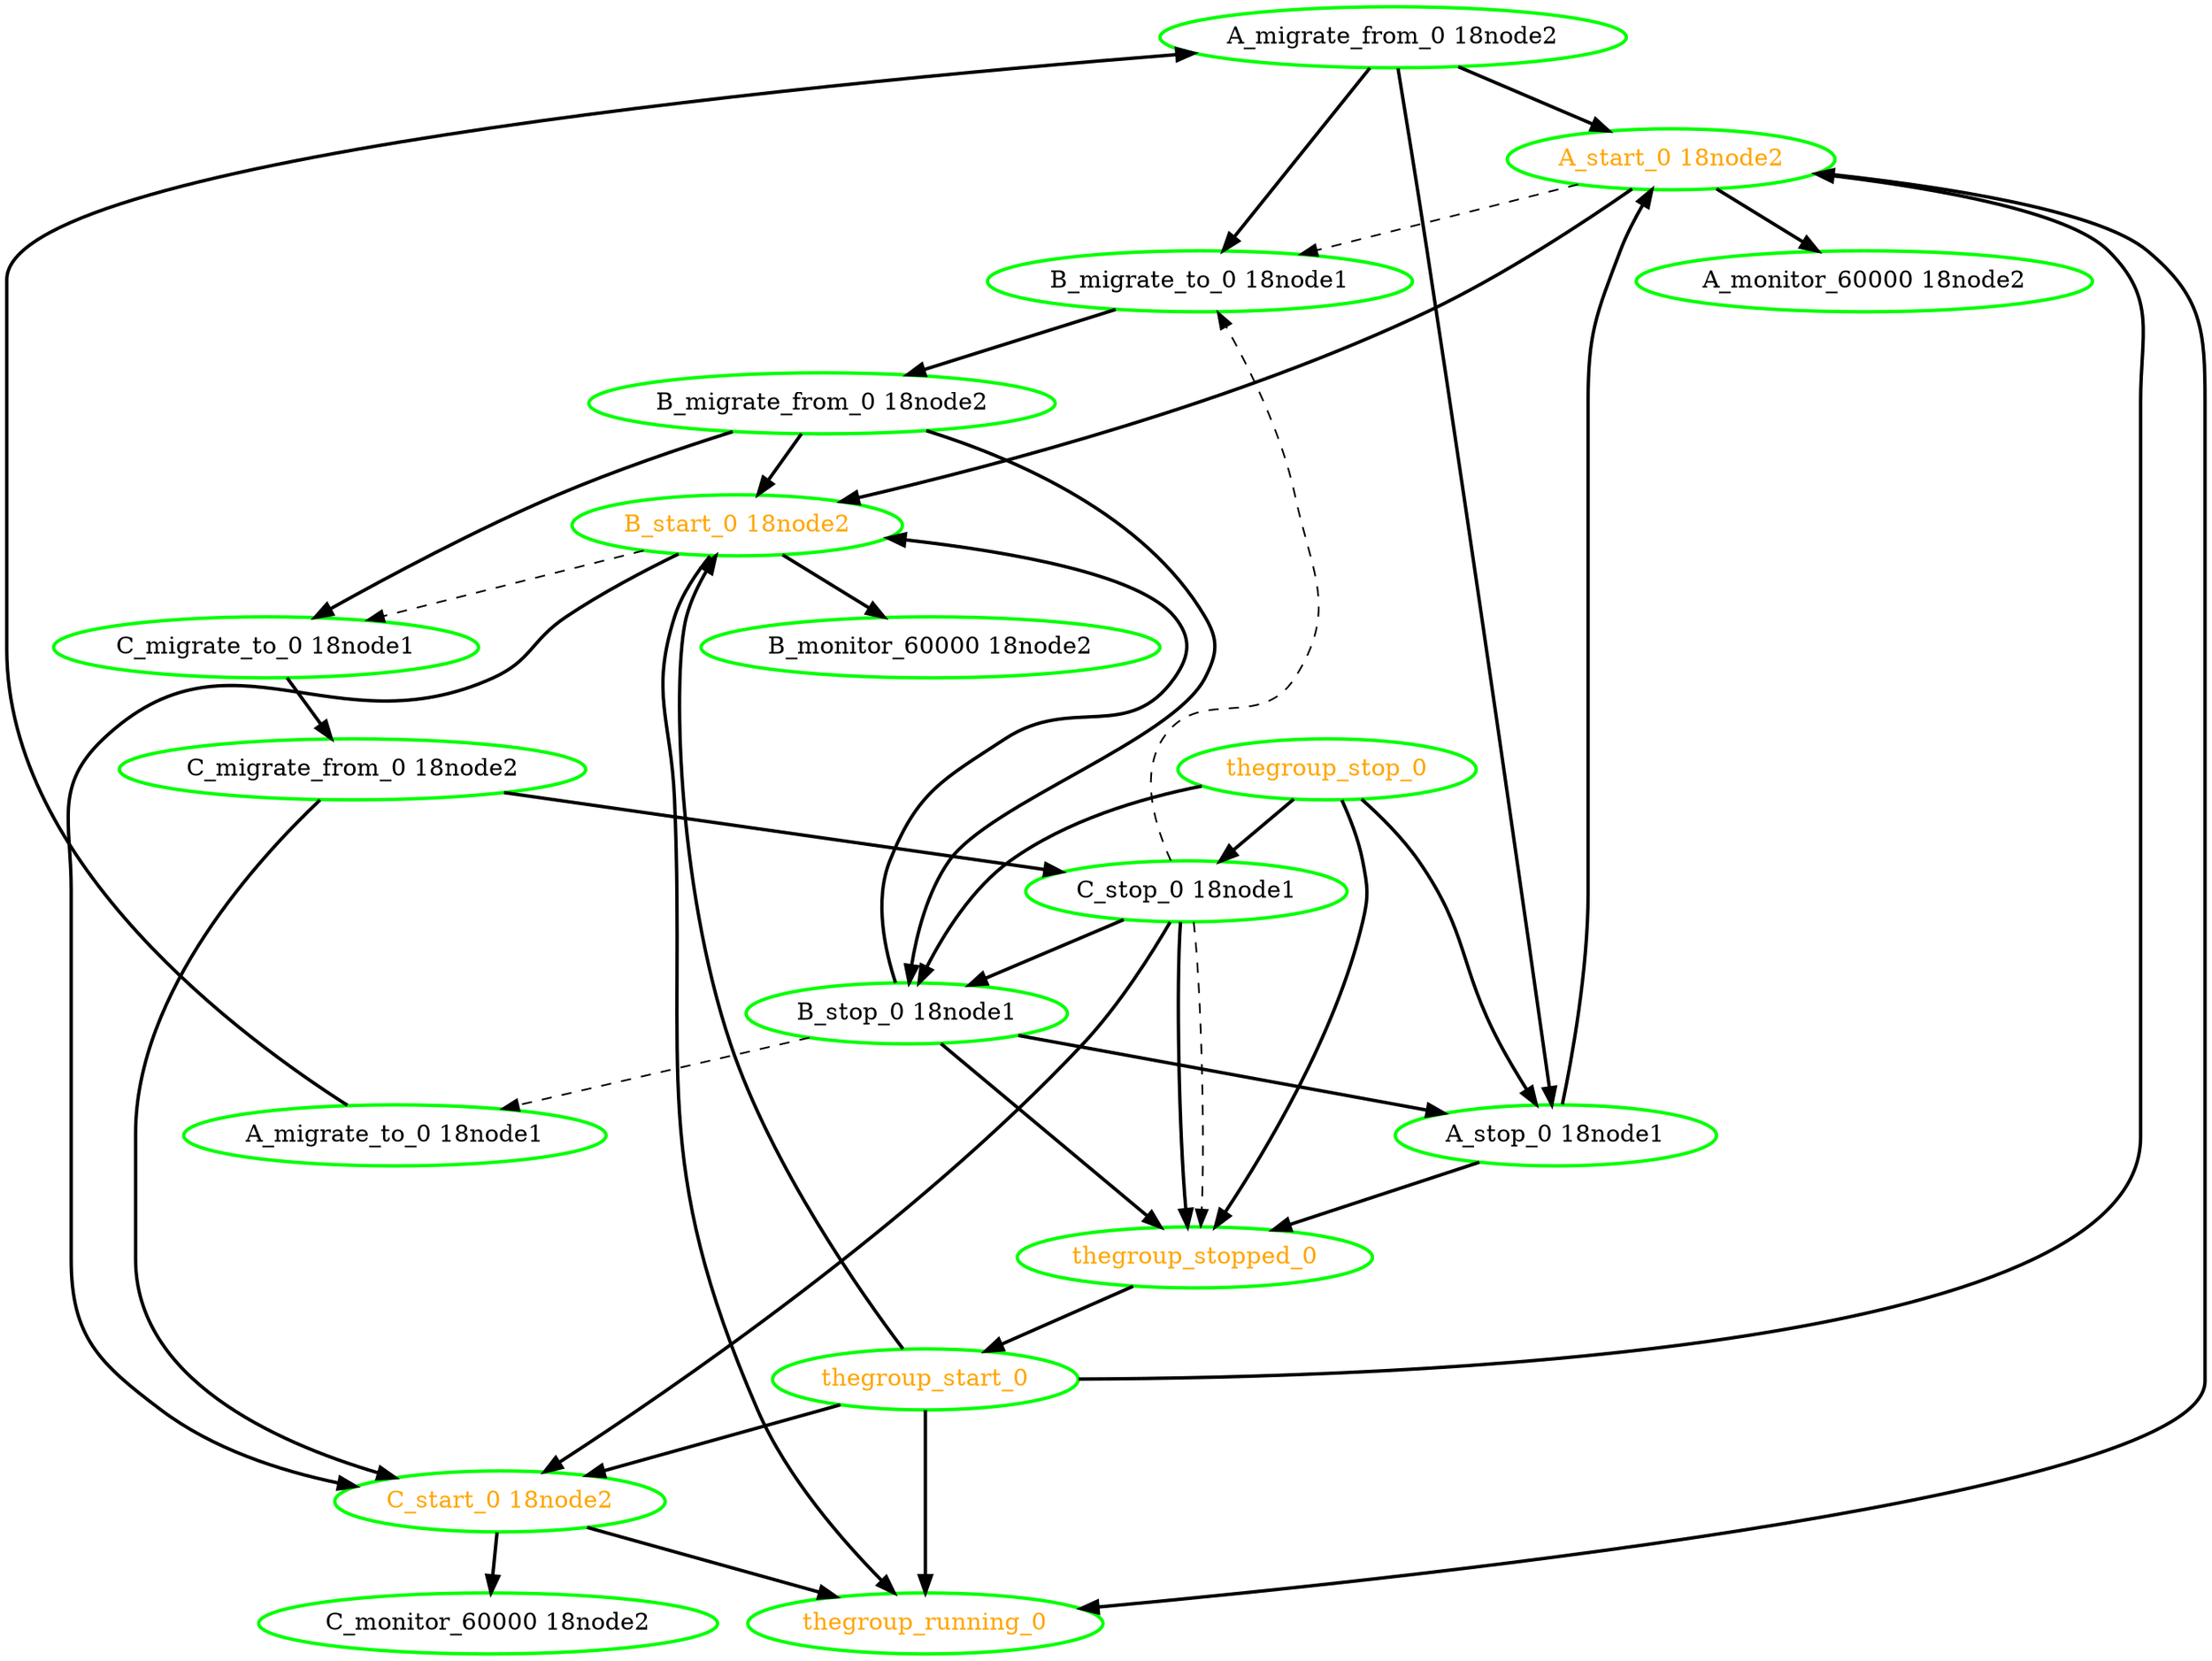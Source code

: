  digraph "g" {
"A_migrate_from_0 18node2" -> "A_start_0 18node2" [ style = bold]
"A_migrate_from_0 18node2" -> "A_stop_0 18node1" [ style = bold]
"A_migrate_from_0 18node2" -> "B_migrate_to_0 18node1" [ style = bold]
"A_migrate_from_0 18node2" [ style=bold color="green" fontcolor="black"]
"A_migrate_to_0 18node1" -> "A_migrate_from_0 18node2" [ style = bold]
"A_migrate_to_0 18node1" [ style=bold color="green" fontcolor="black"]
"A_monitor_60000 18node2" [ style=bold color="green" fontcolor="black"]
"A_start_0 18node2" -> "A_monitor_60000 18node2" [ style = bold]
"A_start_0 18node2" -> "B_migrate_to_0 18node1" [ style = dashed]
"A_start_0 18node2" -> "B_start_0 18node2" [ style = bold]
"A_start_0 18node2" -> "thegroup_running_0" [ style = bold]
"A_start_0 18node2" [ style=bold color="green" fontcolor="orange"]
"A_stop_0 18node1" -> "A_start_0 18node2" [ style = bold]
"A_stop_0 18node1" -> "thegroup_stopped_0" [ style = bold]
"A_stop_0 18node1" [ style=bold color="green" fontcolor="black"]
"B_migrate_from_0 18node2" -> "B_start_0 18node2" [ style = bold]
"B_migrate_from_0 18node2" -> "B_stop_0 18node1" [ style = bold]
"B_migrate_from_0 18node2" -> "C_migrate_to_0 18node1" [ style = bold]
"B_migrate_from_0 18node2" [ style=bold color="green" fontcolor="black"]
"B_migrate_to_0 18node1" -> "B_migrate_from_0 18node2" [ style = bold]
"B_migrate_to_0 18node1" [ style=bold color="green" fontcolor="black"]
"B_monitor_60000 18node2" [ style=bold color="green" fontcolor="black"]
"B_start_0 18node2" -> "B_monitor_60000 18node2" [ style = bold]
"B_start_0 18node2" -> "C_migrate_to_0 18node1" [ style = dashed]
"B_start_0 18node2" -> "C_start_0 18node2" [ style = bold]
"B_start_0 18node2" -> "thegroup_running_0" [ style = bold]
"B_start_0 18node2" [ style=bold color="green" fontcolor="orange"]
"B_stop_0 18node1" -> "A_migrate_to_0 18node1" [ style = dashed]
"B_stop_0 18node1" -> "A_stop_0 18node1" [ style = bold]
"B_stop_0 18node1" -> "B_start_0 18node2" [ style = bold]
"B_stop_0 18node1" -> "thegroup_stopped_0" [ style = bold]
"B_stop_0 18node1" [ style=bold color="green" fontcolor="black"]
"C_migrate_from_0 18node2" -> "C_start_0 18node2" [ style = bold]
"C_migrate_from_0 18node2" -> "C_stop_0 18node1" [ style = bold]
"C_migrate_from_0 18node2" [ style=bold color="green" fontcolor="black"]
"C_migrate_to_0 18node1" -> "C_migrate_from_0 18node2" [ style = bold]
"C_migrate_to_0 18node1" [ style=bold color="green" fontcolor="black"]
"C_monitor_60000 18node2" [ style=bold color="green" fontcolor="black"]
"C_start_0 18node2" -> "C_monitor_60000 18node2" [ style = bold]
"C_start_0 18node2" -> "thegroup_running_0" [ style = bold]
"C_start_0 18node2" [ style=bold color="green" fontcolor="orange"]
"C_stop_0 18node1" -> "B_migrate_to_0 18node1" [ style = dashed]
"C_stop_0 18node1" -> "B_stop_0 18node1" [ style = bold]
"C_stop_0 18node1" -> "C_start_0 18node2" [ style = bold]
"C_stop_0 18node1" -> "thegroup_stopped_0" [ style = bold]
"C_stop_0 18node1" -> "thegroup_stopped_0" [ style = dashed]
"C_stop_0 18node1" [ style=bold color="green" fontcolor="black"]
"thegroup_running_0" [ style=bold color="green" fontcolor="orange"]
"thegroup_start_0" -> "A_start_0 18node2" [ style = bold]
"thegroup_start_0" -> "B_start_0 18node2" [ style = bold]
"thegroup_start_0" -> "C_start_0 18node2" [ style = bold]
"thegroup_start_0" -> "thegroup_running_0" [ style = bold]
"thegroup_start_0" [ style=bold color="green" fontcolor="orange"]
"thegroup_stop_0" -> "A_stop_0 18node1" [ style = bold]
"thegroup_stop_0" -> "B_stop_0 18node1" [ style = bold]
"thegroup_stop_0" -> "C_stop_0 18node1" [ style = bold]
"thegroup_stop_0" -> "thegroup_stopped_0" [ style = bold]
"thegroup_stop_0" [ style=bold color="green" fontcolor="orange"]
"thegroup_stopped_0" -> "thegroup_start_0" [ style = bold]
"thegroup_stopped_0" [ style=bold color="green" fontcolor="orange"]
}
